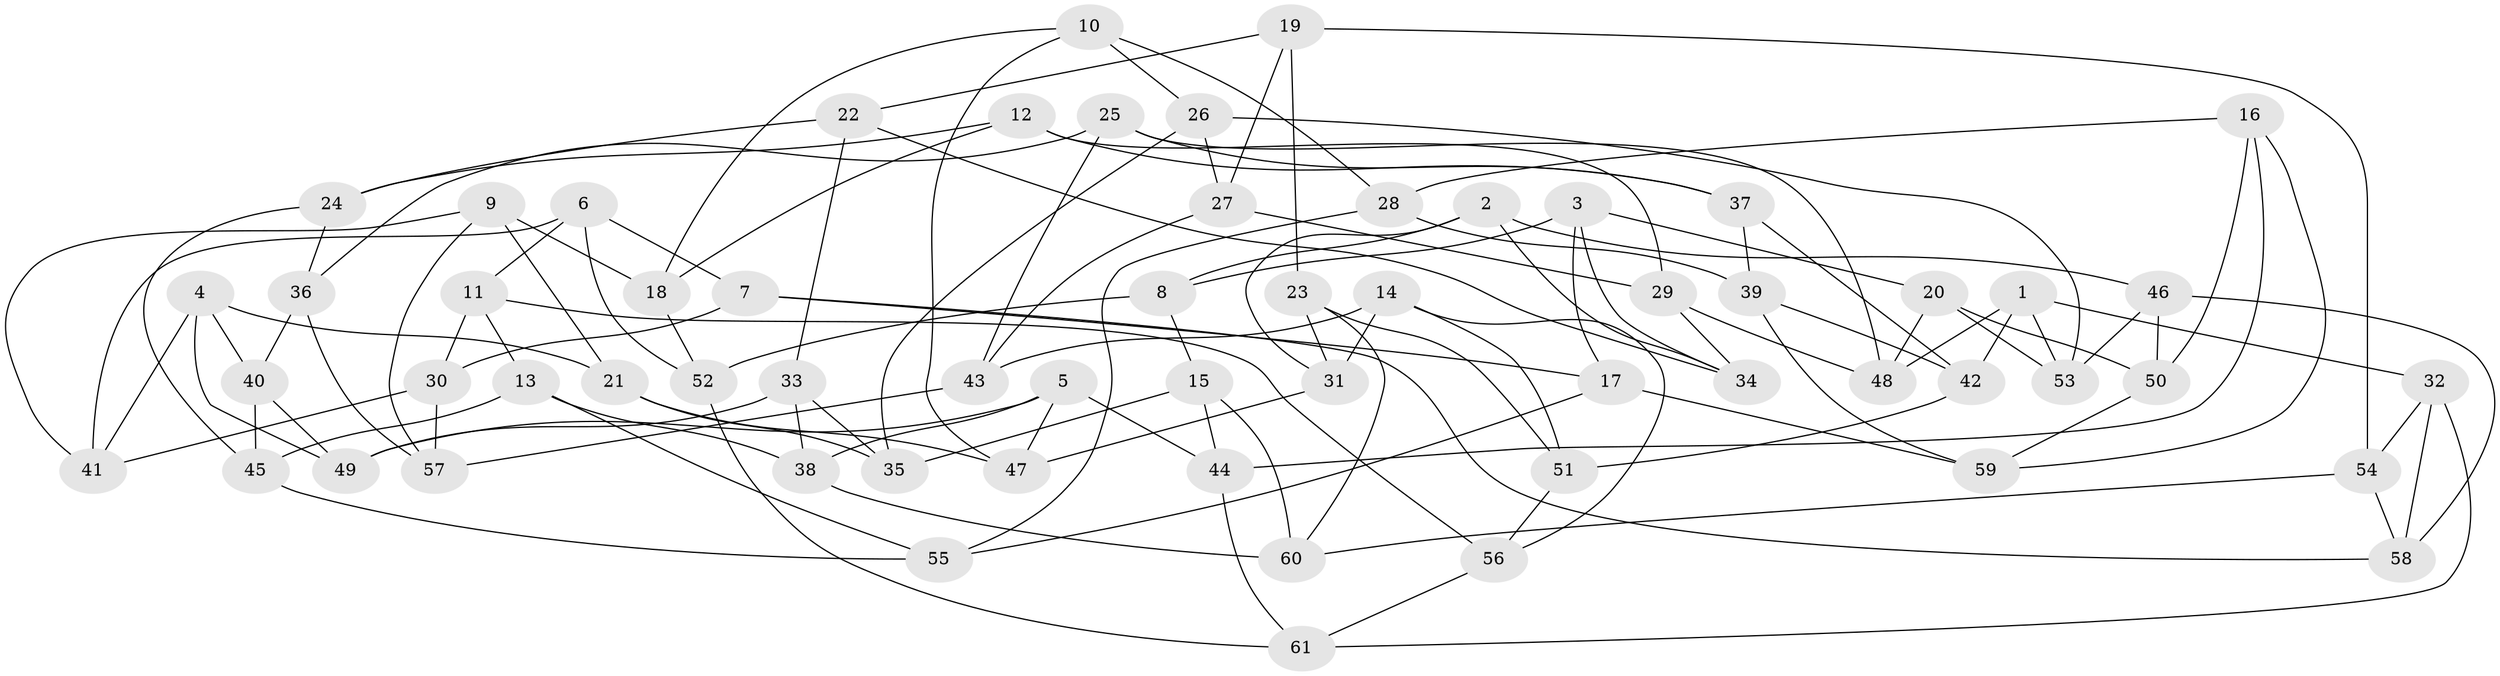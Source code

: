 // coarse degree distribution, {4: 0.22580645161290322, 5: 0.3548387096774194, 6: 0.3225806451612903, 3: 0.0967741935483871}
// Generated by graph-tools (version 1.1) at 2025/38/03/04/25 23:38:11]
// undirected, 61 vertices, 122 edges
graph export_dot {
  node [color=gray90,style=filled];
  1;
  2;
  3;
  4;
  5;
  6;
  7;
  8;
  9;
  10;
  11;
  12;
  13;
  14;
  15;
  16;
  17;
  18;
  19;
  20;
  21;
  22;
  23;
  24;
  25;
  26;
  27;
  28;
  29;
  30;
  31;
  32;
  33;
  34;
  35;
  36;
  37;
  38;
  39;
  40;
  41;
  42;
  43;
  44;
  45;
  46;
  47;
  48;
  49;
  50;
  51;
  52;
  53;
  54;
  55;
  56;
  57;
  58;
  59;
  60;
  61;
  1 -- 48;
  1 -- 53;
  1 -- 42;
  1 -- 32;
  2 -- 8;
  2 -- 31;
  2 -- 34;
  2 -- 46;
  3 -- 20;
  3 -- 8;
  3 -- 34;
  3 -- 17;
  4 -- 40;
  4 -- 21;
  4 -- 49;
  4 -- 41;
  5 -- 38;
  5 -- 49;
  5 -- 47;
  5 -- 44;
  6 -- 11;
  6 -- 52;
  6 -- 7;
  6 -- 41;
  7 -- 17;
  7 -- 30;
  7 -- 58;
  8 -- 52;
  8 -- 15;
  9 -- 18;
  9 -- 41;
  9 -- 21;
  9 -- 57;
  10 -- 18;
  10 -- 26;
  10 -- 28;
  10 -- 47;
  11 -- 30;
  11 -- 56;
  11 -- 13;
  12 -- 29;
  12 -- 24;
  12 -- 37;
  12 -- 18;
  13 -- 55;
  13 -- 45;
  13 -- 38;
  14 -- 51;
  14 -- 43;
  14 -- 31;
  14 -- 56;
  15 -- 44;
  15 -- 35;
  15 -- 60;
  16 -- 44;
  16 -- 59;
  16 -- 28;
  16 -- 50;
  17 -- 59;
  17 -- 55;
  18 -- 52;
  19 -- 23;
  19 -- 54;
  19 -- 27;
  19 -- 22;
  20 -- 50;
  20 -- 48;
  20 -- 53;
  21 -- 47;
  21 -- 35;
  22 -- 24;
  22 -- 34;
  22 -- 33;
  23 -- 60;
  23 -- 31;
  23 -- 51;
  24 -- 45;
  24 -- 36;
  25 -- 37;
  25 -- 43;
  25 -- 48;
  25 -- 36;
  26 -- 53;
  26 -- 35;
  26 -- 27;
  27 -- 43;
  27 -- 29;
  28 -- 55;
  28 -- 39;
  29 -- 48;
  29 -- 34;
  30 -- 41;
  30 -- 57;
  31 -- 47;
  32 -- 61;
  32 -- 54;
  32 -- 58;
  33 -- 38;
  33 -- 49;
  33 -- 35;
  36 -- 57;
  36 -- 40;
  37 -- 39;
  37 -- 42;
  38 -- 60;
  39 -- 59;
  39 -- 42;
  40 -- 45;
  40 -- 49;
  42 -- 51;
  43 -- 57;
  44 -- 61;
  45 -- 55;
  46 -- 50;
  46 -- 58;
  46 -- 53;
  50 -- 59;
  51 -- 56;
  52 -- 61;
  54 -- 58;
  54 -- 60;
  56 -- 61;
}

